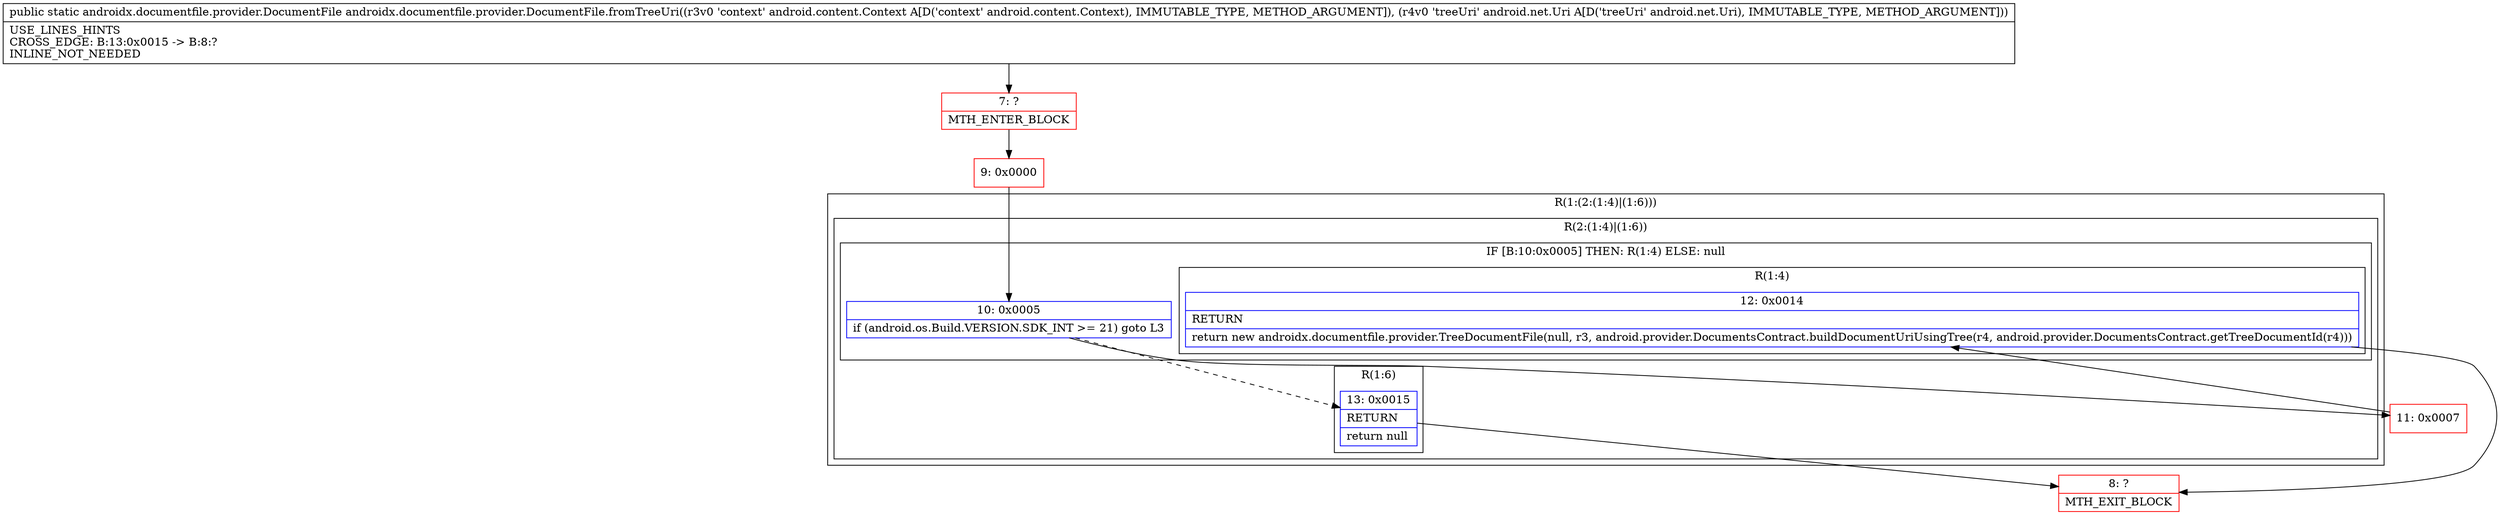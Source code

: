 digraph "CFG forandroidx.documentfile.provider.DocumentFile.fromTreeUri(Landroid\/content\/Context;Landroid\/net\/Uri;)Landroidx\/documentfile\/provider\/DocumentFile;" {
subgraph cluster_Region_639372055 {
label = "R(1:(2:(1:4)|(1:6)))";
node [shape=record,color=blue];
subgraph cluster_Region_533111908 {
label = "R(2:(1:4)|(1:6))";
node [shape=record,color=blue];
subgraph cluster_IfRegion_949979516 {
label = "IF [B:10:0x0005] THEN: R(1:4) ELSE: null";
node [shape=record,color=blue];
Node_10 [shape=record,label="{10\:\ 0x0005|if (android.os.Build.VERSION.SDK_INT \>= 21) goto L3\l}"];
subgraph cluster_Region_1059889188 {
label = "R(1:4)";
node [shape=record,color=blue];
Node_12 [shape=record,label="{12\:\ 0x0014|RETURN\l|return new androidx.documentfile.provider.TreeDocumentFile(null, r3, android.provider.DocumentsContract.buildDocumentUriUsingTree(r4, android.provider.DocumentsContract.getTreeDocumentId(r4)))\l}"];
}
}
subgraph cluster_Region_2041462885 {
label = "R(1:6)";
node [shape=record,color=blue];
Node_13 [shape=record,label="{13\:\ 0x0015|RETURN\l|return null\l}"];
}
}
}
Node_7 [shape=record,color=red,label="{7\:\ ?|MTH_ENTER_BLOCK\l}"];
Node_9 [shape=record,color=red,label="{9\:\ 0x0000}"];
Node_11 [shape=record,color=red,label="{11\:\ 0x0007}"];
Node_8 [shape=record,color=red,label="{8\:\ ?|MTH_EXIT_BLOCK\l}"];
MethodNode[shape=record,label="{public static androidx.documentfile.provider.DocumentFile androidx.documentfile.provider.DocumentFile.fromTreeUri((r3v0 'context' android.content.Context A[D('context' android.content.Context), IMMUTABLE_TYPE, METHOD_ARGUMENT]), (r4v0 'treeUri' android.net.Uri A[D('treeUri' android.net.Uri), IMMUTABLE_TYPE, METHOD_ARGUMENT]))  | USE_LINES_HINTS\lCROSS_EDGE: B:13:0x0015 \-\> B:8:?\lINLINE_NOT_NEEDED\l}"];
MethodNode -> Node_7;Node_10 -> Node_11;
Node_10 -> Node_13[style=dashed];
Node_12 -> Node_8;
Node_13 -> Node_8;
Node_7 -> Node_9;
Node_9 -> Node_10;
Node_11 -> Node_12;
}

